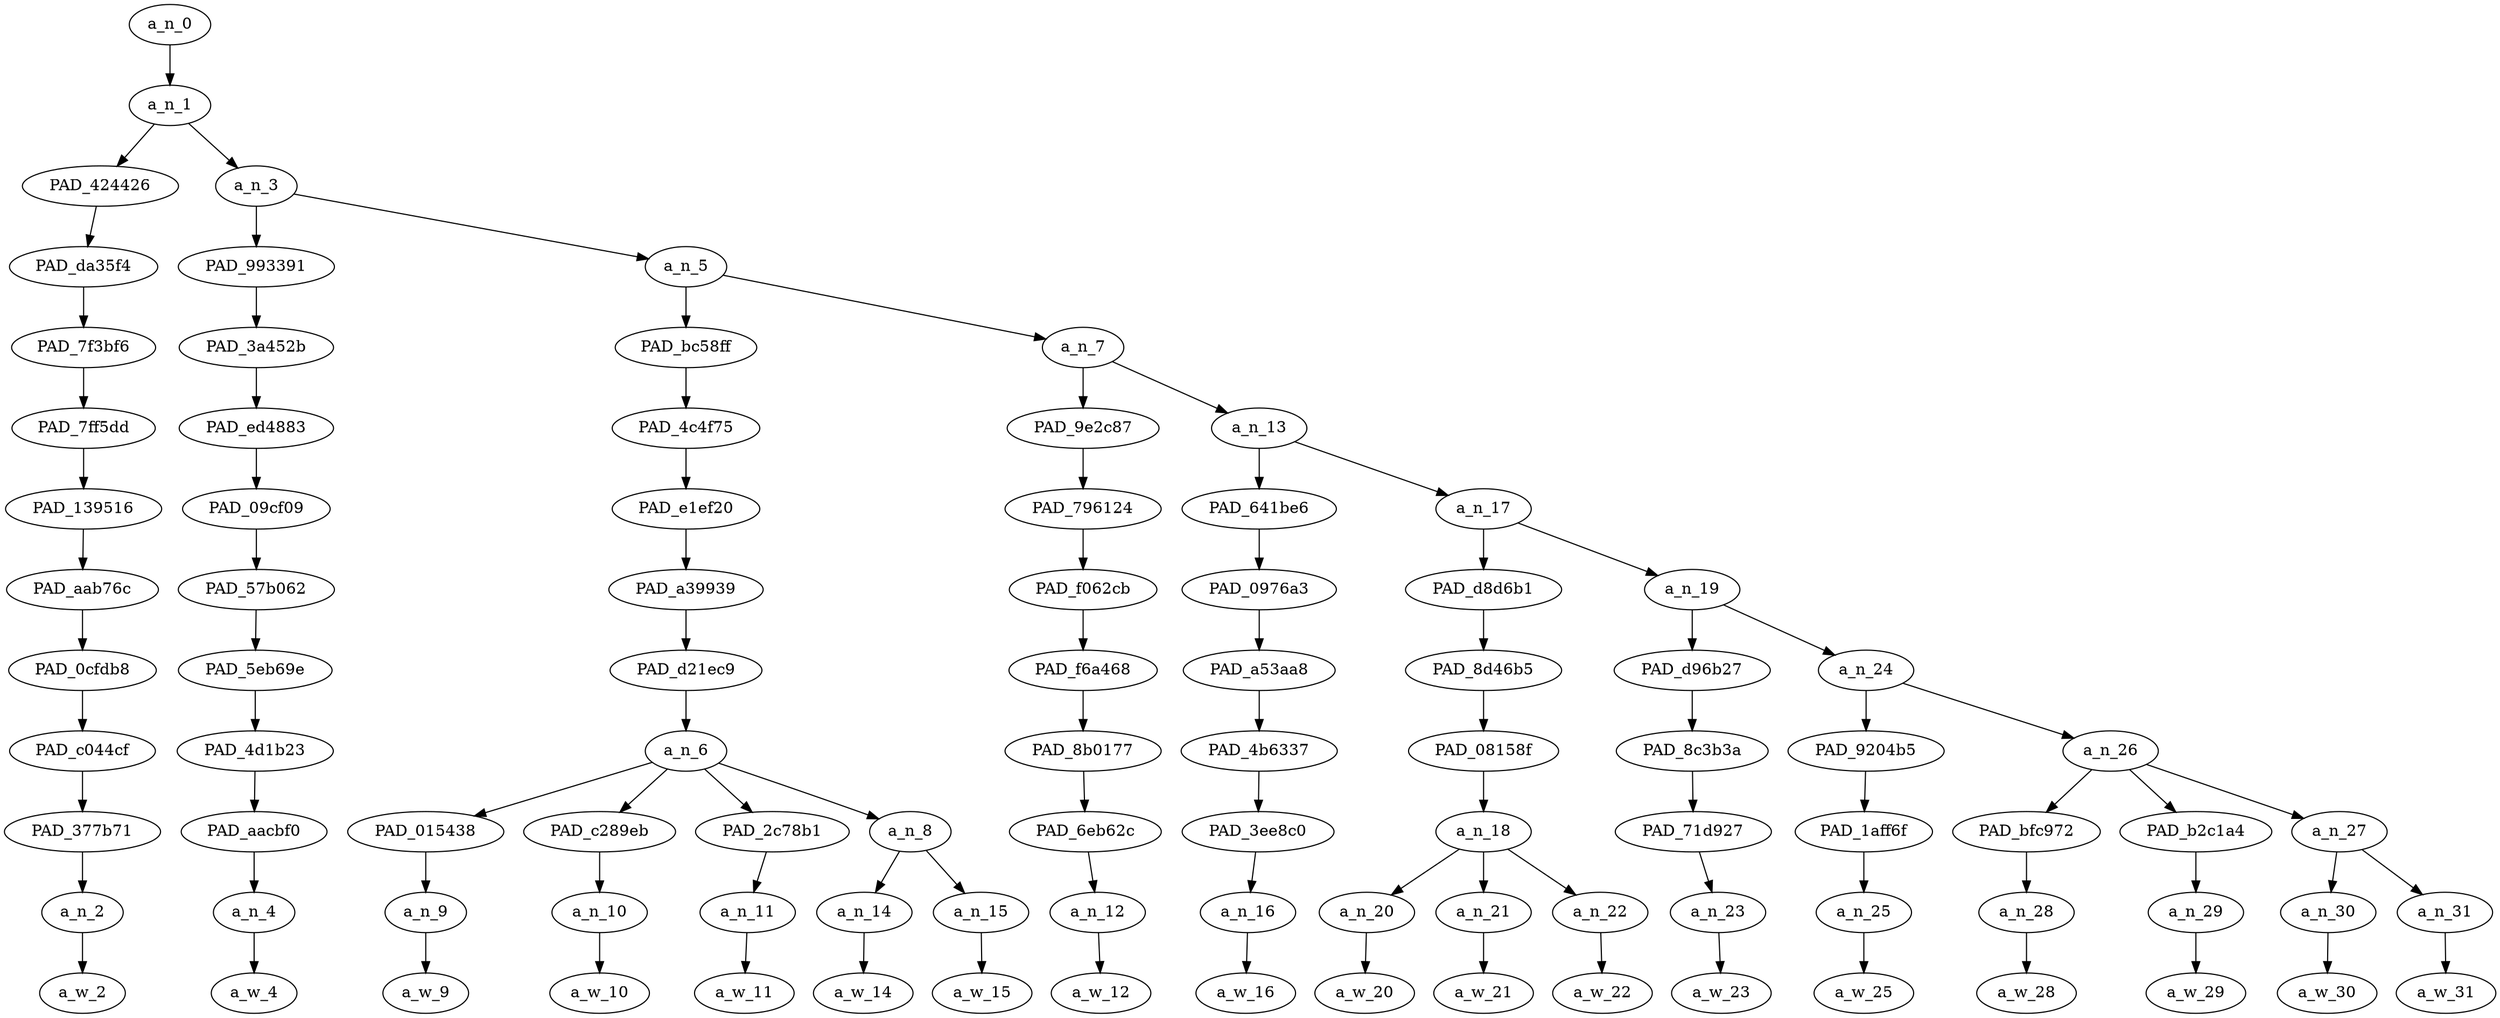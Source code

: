 strict digraph "" {
	a_n_0	[div_dir=1,
		index=0,
		level=12,
		pos="1.8470052083333335,12!",
		text_span="[0, 1, 2, 3, 4, 5, 6, 7, 8, 9, 10, 11, 12, 13, 14, 15, 16, 17]",
		value=0.99999997];
	a_n_1	[div_dir=1,
		index=0,
		level=11,
		pos="1.8470052083333335,11!",
		text_span="[0, 1, 2, 3, 4, 5, 6, 7, 8, 9, 10, 11, 12, 13, 14, 15, 16, 17]",
		value=0.99899415];
	a_n_0 -> a_n_1;
	PAD_424426	[div_dir=1,
		index=0,
		level=10,
		pos="0.0,10!",
		text_span="[0]",
		value=0.02951387];
	a_n_1 -> PAD_424426;
	a_n_3	[div_dir=1,
		index=1,
		level=10,
		pos="3.694010416666667,10!",
		text_span="[1, 2, 3, 4, 5, 6, 7, 8, 9, 10, 11, 12, 13, 14, 15, 16, 17]",
		value=0.96847446];
	a_n_1 -> a_n_3;
	PAD_da35f4	[div_dir=1,
		index=0,
		level=9,
		pos="0.0,9!",
		text_span="[0]",
		value=0.02951387];
	PAD_424426 -> PAD_da35f4;
	PAD_7f3bf6	[div_dir=1,
		index=0,
		level=8,
		pos="0.0,8!",
		text_span="[0]",
		value=0.02951387];
	PAD_da35f4 -> PAD_7f3bf6;
	PAD_7ff5dd	[div_dir=1,
		index=0,
		level=7,
		pos="0.0,7!",
		text_span="[0]",
		value=0.02951387];
	PAD_7f3bf6 -> PAD_7ff5dd;
	PAD_139516	[div_dir=1,
		index=0,
		level=6,
		pos="0.0,6!",
		text_span="[0]",
		value=0.02951387];
	PAD_7ff5dd -> PAD_139516;
	PAD_aab76c	[div_dir=1,
		index=0,
		level=5,
		pos="0.0,5!",
		text_span="[0]",
		value=0.02951387];
	PAD_139516 -> PAD_aab76c;
	PAD_0cfdb8	[div_dir=1,
		index=0,
		level=4,
		pos="0.0,4!",
		text_span="[0]",
		value=0.02951387];
	PAD_aab76c -> PAD_0cfdb8;
	PAD_c044cf	[div_dir=1,
		index=0,
		level=3,
		pos="0.0,3!",
		text_span="[0]",
		value=0.02951387];
	PAD_0cfdb8 -> PAD_c044cf;
	PAD_377b71	[div_dir=1,
		index=0,
		level=2,
		pos="0.0,2!",
		text_span="[0]",
		value=0.02951387];
	PAD_c044cf -> PAD_377b71;
	a_n_2	[div_dir=1,
		index=0,
		level=1,
		pos="0.0,1!",
		text_span="[0]",
		value=0.02951387];
	PAD_377b71 -> a_n_2;
	a_w_2	[div_dir=0,
		index=0,
		level=0,
		pos="0,0!",
		text_span="[0]",
		value=look];
	a_n_2 -> a_w_2;
	PAD_993391	[div_dir=1,
		index=1,
		level=9,
		pos="1.0,9!",
		text_span="[1]",
		value=0.02880664];
	a_n_3 -> PAD_993391;
	a_n_5	[div_dir=1,
		index=2,
		level=9,
		pos="6.388020833333334,9!",
		text_span="[2, 3, 4, 5, 6, 7, 8, 9, 10, 11, 12, 13, 14, 15, 16, 17]",
		value=0.93868093];
	a_n_3 -> a_n_5;
	PAD_3a452b	[div_dir=1,
		index=1,
		level=8,
		pos="1.0,8!",
		text_span="[1]",
		value=0.02880664];
	PAD_993391 -> PAD_3a452b;
	PAD_ed4883	[div_dir=1,
		index=1,
		level=7,
		pos="1.0,7!",
		text_span="[1]",
		value=0.02880664];
	PAD_3a452b -> PAD_ed4883;
	PAD_09cf09	[div_dir=1,
		index=1,
		level=6,
		pos="1.0,6!",
		text_span="[1]",
		value=0.02880664];
	PAD_ed4883 -> PAD_09cf09;
	PAD_57b062	[div_dir=1,
		index=1,
		level=5,
		pos="1.0,5!",
		text_span="[1]",
		value=0.02880664];
	PAD_09cf09 -> PAD_57b062;
	PAD_5eb69e	[div_dir=1,
		index=1,
		level=4,
		pos="1.0,4!",
		text_span="[1]",
		value=0.02880664];
	PAD_57b062 -> PAD_5eb69e;
	PAD_4d1b23	[div_dir=1,
		index=1,
		level=3,
		pos="1.0,3!",
		text_span="[1]",
		value=0.02880664];
	PAD_5eb69e -> PAD_4d1b23;
	PAD_aacbf0	[div_dir=1,
		index=1,
		level=2,
		pos="1.0,2!",
		text_span="[1]",
		value=0.02880664];
	PAD_4d1b23 -> PAD_aacbf0;
	a_n_4	[div_dir=1,
		index=1,
		level=1,
		pos="1.0,1!",
		text_span="[1]",
		value=0.02880664];
	PAD_aacbf0 -> a_n_4;
	a_w_4	[div_dir=0,
		index=1,
		level=0,
		pos="1,0!",
		text_span="[1]",
		value=at];
	a_n_4 -> a_w_4;
	PAD_bc58ff	[div_dir=1,
		index=2,
		level=8,
		pos="4.375,8!",
		text_span="[2, 3, 4, 5, 6]",
		value=0.45972777];
	a_n_5 -> PAD_bc58ff;
	a_n_7	[div_dir=1,
		index=3,
		level=8,
		pos="8.401041666666668,8!",
		text_span="[7, 8, 9, 10, 11, 12, 13, 14, 15, 16, 17]",
		value=0.47796830];
	a_n_5 -> a_n_7;
	PAD_4c4f75	[div_dir=1,
		index=2,
		level=7,
		pos="4.375,7!",
		text_span="[2, 3, 4, 5, 6]",
		value=0.45972777];
	PAD_bc58ff -> PAD_4c4f75;
	PAD_e1ef20	[div_dir=1,
		index=2,
		level=6,
		pos="4.375,6!",
		text_span="[2, 3, 4, 5, 6]",
		value=0.45972777];
	PAD_4c4f75 -> PAD_e1ef20;
	PAD_a39939	[div_dir=1,
		index=2,
		level=5,
		pos="4.375,5!",
		text_span="[2, 3, 4, 5, 6]",
		value=0.45972777];
	PAD_e1ef20 -> PAD_a39939;
	PAD_d21ec9	[div_dir=1,
		index=2,
		level=4,
		pos="4.375,4!",
		text_span="[2, 3, 4, 5, 6]",
		value=0.45972777];
	PAD_a39939 -> PAD_d21ec9;
	a_n_6	[div_dir=1,
		index=2,
		level=3,
		pos="4.375,3!",
		text_span="[2, 3, 4, 5, 6]",
		value=0.45972777];
	PAD_d21ec9 -> a_n_6;
	PAD_015438	[div_dir=1,
		index=3,
		level=2,
		pos="4.0,2!",
		text_span="[4]",
		value=0.12564263];
	a_n_6 -> PAD_015438;
	PAD_c289eb	[div_dir=1,
		index=4,
		level=2,
		pos="5.0,2!",
		text_span="[5]",
		value=0.17190296];
	a_n_6 -> PAD_c289eb;
	PAD_2c78b1	[div_dir=1,
		index=5,
		level=2,
		pos="6.0,2!",
		text_span="[6]",
		value=0.06074740];
	a_n_6 -> PAD_2c78b1;
	a_n_8	[div_dir=1,
		index=2,
		level=2,
		pos="2.5,2!",
		text_span="[2, 3]",
		value=0.10030753];
	a_n_6 -> a_n_8;
	a_n_9	[div_dir=1,
		index=4,
		level=1,
		pos="4.0,1!",
		text_span="[4]",
		value=0.12564263];
	PAD_015438 -> a_n_9;
	a_w_9	[div_dir=0,
		index=4,
		level=0,
		pos="4,0!",
		text_span="[4]",
		value=dothaid];
	a_n_9 -> a_w_9;
	a_n_10	[div_dir=1,
		index=5,
		level=1,
		pos="5.0,1!",
		text_span="[5]",
		value=0.17190296];
	PAD_c289eb -> a_n_10;
	a_w_10	[div_dir=0,
		index=5,
		level=0,
		pos="5,0!",
		text_span="[5]",
		value=kike];
	a_n_10 -> a_w_10;
	a_n_11	[div_dir=1,
		index=6,
		level=1,
		pos="6.0,1!",
		text_span="[6]",
		value=0.06074740];
	PAD_2c78b1 -> a_n_11;
	a_w_11	[div_dir=0,
		index=6,
		level=0,
		pos="6,0!",
		text_span="[6]",
		value=beak];
	a_n_11 -> a_w_11;
	a_n_14	[div_dir=1,
		index=2,
		level=1,
		pos="2.0,1!",
		text_span="[2]",
		value=0.06147469];
	a_n_8 -> a_n_14;
	a_n_15	[div_dir=1,
		index=3,
		level=1,
		pos="3.0,1!",
		text_span="[3]",
		value=0.03862895];
	a_n_8 -> a_n_15;
	a_w_14	[div_dir=0,
		index=2,
		level=0,
		pos="2,0!",
		text_span="[2]",
		value=dis];
	a_n_14 -> a_w_14;
	a_w_15	[div_dir=0,
		index=3,
		level=0,
		pos="3,0!",
		text_span="[3]",
		value=ugly];
	a_n_15 -> a_w_15;
	PAD_9e2c87	[div_dir=1,
		index=3,
		level=7,
		pos="7.0,7!",
		text_span="[7]",
		value=0.02638992];
	a_n_7 -> PAD_9e2c87;
	a_n_13	[div_dir=1,
		index=4,
		level=7,
		pos="9.802083333333334,7!",
		text_span="[8, 9, 10, 11, 12, 13, 14, 15, 16, 17]",
		value=0.45120641];
	a_n_7 -> a_n_13;
	PAD_796124	[div_dir=1,
		index=3,
		level=6,
		pos="7.0,6!",
		text_span="[7]",
		value=0.02638992];
	PAD_9e2c87 -> PAD_796124;
	PAD_f062cb	[div_dir=1,
		index=3,
		level=5,
		pos="7.0,5!",
		text_span="[7]",
		value=0.02638992];
	PAD_796124 -> PAD_f062cb;
	PAD_f6a468	[div_dir=1,
		index=3,
		level=4,
		pos="7.0,4!",
		text_span="[7]",
		value=0.02638992];
	PAD_f062cb -> PAD_f6a468;
	PAD_8b0177	[div_dir=1,
		index=3,
		level=3,
		pos="7.0,3!",
		text_span="[7]",
		value=0.02638992];
	PAD_f6a468 -> PAD_8b0177;
	PAD_6eb62c	[div_dir=1,
		index=6,
		level=2,
		pos="7.0,2!",
		text_span="[7]",
		value=0.02638992];
	PAD_8b0177 -> PAD_6eb62c;
	a_n_12	[div_dir=1,
		index=7,
		level=1,
		pos="7.0,1!",
		text_span="[7]",
		value=0.02638992];
	PAD_6eb62c -> a_n_12;
	a_w_12	[div_dir=0,
		index=7,
		level=0,
		pos="7,0!",
		text_span="[7]",
		value=look1];
	a_n_12 -> a_w_12;
	PAD_641be6	[div_dir=-1,
		index=4,
		level=6,
		pos="8.0,6!",
		text_span="[8]",
		value=0.02119587];
	a_n_13 -> PAD_641be6;
	a_n_17	[div_dir=1,
		index=5,
		level=6,
		pos="11.604166666666668,6!",
		text_span="[9, 10, 11, 12, 13, 14, 15, 16, 17]",
		value=0.42966369];
	a_n_13 -> a_n_17;
	PAD_0976a3	[div_dir=-1,
		index=4,
		level=5,
		pos="8.0,5!",
		text_span="[8]",
		value=0.02119587];
	PAD_641be6 -> PAD_0976a3;
	PAD_a53aa8	[div_dir=-1,
		index=4,
		level=4,
		pos="8.0,4!",
		text_span="[8]",
		value=0.02119587];
	PAD_0976a3 -> PAD_a53aa8;
	PAD_4b6337	[div_dir=-1,
		index=4,
		level=3,
		pos="8.0,3!",
		text_span="[8]",
		value=0.02119587];
	PAD_a53aa8 -> PAD_4b6337;
	PAD_3ee8c0	[div_dir=-1,
		index=7,
		level=2,
		pos="8.0,2!",
		text_span="[8]",
		value=0.02119587];
	PAD_4b6337 -> PAD_3ee8c0;
	a_n_16	[div_dir=-1,
		index=8,
		level=1,
		pos="8.0,1!",
		text_span="[8]",
		value=0.02119587];
	PAD_3ee8c0 -> a_n_16;
	a_w_16	[div_dir=0,
		index=8,
		level=0,
		pos="8,0!",
		text_span="[8]",
		value=like];
	a_n_16 -> a_w_16;
	PAD_d8d6b1	[div_dir=1,
		index=5,
		level=5,
		pos="10.0,5!",
		text_span="[9, 10, 11]",
		value=0.13535358];
	a_n_17 -> PAD_d8d6b1;
	a_n_19	[div_dir=1,
		index=6,
		level=5,
		pos="13.208333333333334,5!",
		text_span="[12, 13, 14, 15, 16, 17]",
		value=0.29394112];
	a_n_17 -> a_n_19;
	PAD_8d46b5	[div_dir=1,
		index=5,
		level=4,
		pos="10.0,4!",
		text_span="[9, 10, 11]",
		value=0.13535358];
	PAD_d8d6b1 -> PAD_8d46b5;
	PAD_08158f	[div_dir=1,
		index=5,
		level=3,
		pos="10.0,3!",
		text_span="[9, 10, 11]",
		value=0.13535358];
	PAD_8d46b5 -> PAD_08158f;
	a_n_18	[div_dir=1,
		index=8,
		level=2,
		pos="10.0,2!",
		text_span="[9, 10, 11]",
		value=0.13535358];
	PAD_08158f -> a_n_18;
	a_n_20	[div_dir=1,
		index=9,
		level=1,
		pos="9.0,1!",
		text_span="[9]",
		value=0.02451973];
	a_n_18 -> a_n_20;
	a_n_21	[div_dir=1,
		index=10,
		level=1,
		pos="10.0,1!",
		text_span="[10]",
		value=0.05588146];
	a_n_18 -> a_n_21;
	a_n_22	[div_dir=1,
		index=11,
		level=1,
		pos="11.0,1!",
		text_span="[11]",
		value=0.05477631];
	a_n_18 -> a_n_22;
	a_w_20	[div_dir=0,
		index=9,
		level=0,
		pos="9,0!",
		text_span="[9]",
		value=its];
	a_n_20 -> a_w_20;
	a_w_21	[div_dir=0,
		index=10,
		level=0,
		pos="10,0!",
		text_span="[10]",
		value=mouf];
	a_n_21 -> a_w_21;
	a_w_22	[div_dir=0,
		index=11,
		level=0,
		pos="11,0!",
		text_span="[11]",
		value=wuz];
	a_n_22 -> a_w_22;
	PAD_d96b27	[div_dir=-1,
		index=6,
		level=4,
		pos="12.0,4!",
		text_span="[12]",
		value=0.02127948];
	a_n_19 -> PAD_d96b27;
	a_n_24	[div_dir=1,
		index=7,
		level=4,
		pos="14.416666666666668,4!",
		text_span="[13, 14, 15, 16, 17]",
		value=0.27233084];
	a_n_19 -> a_n_24;
	PAD_8c3b3a	[div_dir=-1,
		index=6,
		level=3,
		pos="12.0,3!",
		text_span="[12]",
		value=0.02127948];
	PAD_d96b27 -> PAD_8c3b3a;
	PAD_71d927	[div_dir=-1,
		index=9,
		level=2,
		pos="12.0,2!",
		text_span="[12]",
		value=0.02127948];
	PAD_8c3b3a -> PAD_71d927;
	a_n_23	[div_dir=-1,
		index=12,
		level=1,
		pos="12.0,1!",
		text_span="[12]",
		value=0.02127948];
	PAD_71d927 -> a_n_23;
	a_w_23	[div_dir=0,
		index=12,
		level=0,
		pos="12,0!",
		text_span="[12]",
		value=made];
	a_n_23 -> a_w_23;
	PAD_9204b5	[div_dir=-1,
		index=7,
		level=3,
		pos="13.0,3!",
		text_span="[13]",
		value=0.04346521];
	a_n_24 -> PAD_9204b5;
	a_n_26	[div_dir=1,
		index=8,
		level=3,
		pos="15.833333333333334,3!",
		text_span="[14, 15, 16, 17]",
		value=0.22850759];
	a_n_24 -> a_n_26;
	PAD_1aff6f	[div_dir=-1,
		index=10,
		level=2,
		pos="13.0,2!",
		text_span="[13]",
		value=0.04346521];
	PAD_9204b5 -> PAD_1aff6f;
	a_n_25	[div_dir=-1,
		index=13,
		level=1,
		pos="13.0,1!",
		text_span="[13]",
		value=0.04346521];
	PAD_1aff6f -> a_n_25;
	a_w_25	[div_dir=0,
		index=13,
		level=0,
		pos="13,0!",
		text_span="[13]",
		value=fo];
	a_n_25 -> a_w_25;
	PAD_bfc972	[div_dir=1,
		index=12,
		level=2,
		pos="16.0,2!",
		text_span="[16]",
		value=0.09692524];
	a_n_26 -> PAD_bfc972;
	PAD_b2c1a4	[div_dir=1,
		index=13,
		level=2,
		pos="17.0,2!",
		text_span="[17]",
		value=0.03227427];
	a_n_26 -> PAD_b2c1a4;
	a_n_27	[div_dir=1,
		index=11,
		level=2,
		pos="14.5,2!",
		text_span="[14, 15]",
		value=0.09886988];
	a_n_26 -> a_n_27;
	a_n_28	[div_dir=1,
		index=16,
		level=1,
		pos="16.0,1!",
		text_span="[16]",
		value=0.09692524];
	PAD_bfc972 -> a_n_28;
	a_w_28	[div_dir=0,
		index=16,
		level=0,
		pos="16,0!",
		text_span="[16]",
		value=babydick];
	a_n_28 -> a_w_28;
	a_n_29	[div_dir=1,
		index=17,
		level=1,
		pos="17.0,1!",
		text_span="[17]",
		value=0.03227427];
	PAD_b2c1a4 -> a_n_29;
	a_w_29	[div_dir=0,
		index=17,
		level=0,
		pos="17,0!",
		text_span="[17]",
		value="<user>"];
	a_n_29 -> a_w_29;
	a_n_30	[div_dir=1,
		index=14,
		level=1,
		pos="14.0,1!",
		text_span="[14]",
		value=0.05093394];
	a_n_27 -> a_n_30;
	a_n_31	[div_dir=1,
		index=15,
		level=1,
		pos="15.0,1!",
		text_span="[15]",
		value=0.04779552];
	a_n_27 -> a_n_31;
	a_w_30	[div_dir=0,
		index=14,
		level=0,
		pos="14,0!",
		text_span="[14]",
		value=suckin];
	a_n_30 -> a_w_30;
	a_w_31	[div_dir=0,
		index=15,
		level=0,
		pos="15,0!",
		text_span="[15]",
		value=dat];
	a_n_31 -> a_w_31;
}
